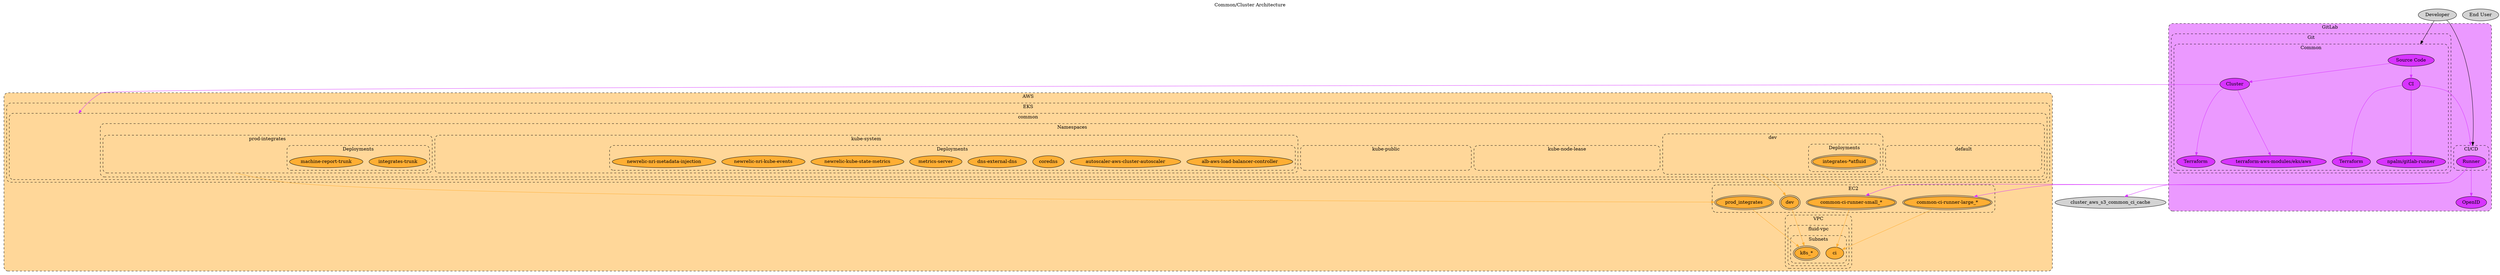 // SPDX-FileCopyrightText: 2022 Fluid Attacks <development@fluidattacks.com>
//
// SPDX-License-Identifier: MPL-2.0

digraph common {
  label="Common/Cluster Architecture"
  labelloc="t"
  compound="true"
  concentrate="true"
  scale="scalexy"

  node[style="filled"]
  graph[style="dashed,rounded"]

  subgraph cluster_aws {
    label="AWS"
    bgcolor="0.1 0.4 1.0"
    node[fillcolor="0.1 0.8 1.0"]

    subgraph cluster_aws_ec2 {
      label="EC2"

      aws_ec2_common_ci_runner_large[label="common-ci-runner-large_*" peripheries="2"]
      aws_ec2_common_ci_runner_small[label="common-ci-runner-small_*" peripheries="2"]
      aws_ec2_dev[label="dev" peripheries="2"]
      aws_ec2_prod_integrates[label="prod_integrates" peripheries="2"]
    }

    subgraph cluster_aws_eks {
      label="EKS"

      subgraph cluster_aws_eks_common {
        label="common"

        cluster_aws_eks_common[style="invis"]

        subgraph cluster_aws_eks_common_worker_groups {
          label="Worker Groups"
        }

        subgraph cluster_aws_eks_common_namespaces {
          label="Namespaces"

          subgraph cluster_aws_eks_common_namespaces_default {
            label="default"

            cluster_aws_eks_common_namespaces_default[style="invis"]
          }

          subgraph cluster_aws_eks_common_namespaces_dev {
            label="dev"

            subgraph cluster_aws_eks_common_namespaces_dev_deployments {
              label="Deployments"

              aws_eks_common_namespaces_dev_deployments_integrates_atfluid[label="integrates-*atfluid" peripheries="2"]
            }

            cluster_aws_eks_common_namespaces_dev[style="invis"]
          }

          subgraph cluster_aws_eks_common_namespaces_kube_node_lease {
            label="kube-node-lease"

            cluster_aws_eks_common_namespaces_kube_node_lease[style="invis"]
          }

          subgraph cluster_aws_eks_common_namespaces_kube_public {
            label="kube-public"

            cluster_aws_eks_common_namespaces_kube_public[style="invis"]
          }

          subgraph cluster_aws_eks_common_namespaces_kube_system {
            label="kube-system"

            subgraph cluster_aws_eks_common_namespaces_kube_system_deployments {
              label="Deployments"

              cluster_aws_eks_common_namespaces_kube_system_alb_aws_load_balancer_controller[label="alb-aws-load-balancer-controller"]
              cluster_aws_eks_common_namespaces_kube_system_autoscaler_aws_cluster_autoscaler[label="autoscaler-aws-cluster-autoscaler"]
              cluster_aws_eks_common_namespaces_kube_system_coredns[label="coredns"]
              cluster_aws_eks_common_namespaces_kube_system_dns_external_dns[label="dns-external-dns"]
              cluster_aws_eks_common_namespaces_kube_system_metrics_server[label="metrics-server"]
              cluster_aws_eks_common_namespaces_kube_system_newrelic_kube_state_metrics[label="newrelic-kube-state-metrics"]
              cluster_aws_eks_common_namespaces_kube_system_newrelic_nri_kube_events[label="newrelic-nri-kube-events"]
              cluster_aws_eks_common_namespaces_kube_system_newrelic_nri_metadata_injection[label="newrelic-nri-metadata-injection"]
            }

            cluster_aws_eks_common_namespaces_kube_system[style="invis"]
          }

          subgraph cluster_aws_eks_common_namespaces_prod_integrates {
            label="prod-integrates"

            subgraph cluster_aws_eks_common_namespaces_prod_integrates_deployments {
              label="Deployments"

              aws_eks_common_namespaces_prod_integrates_deployments_integrates_trunk[label="integrates-trunk"]
              aws_eks_common_namespaces_prod_integrates_deployments_machine_report_trunk[label="machine-report-trunk"]
            }

            cluster_aws_eks_common_namespaces_prod_integrates[style="invis"]
          }

        }
      }
    }

    subgraph cluster_aws_vpc {
      label="VPC"

      subgraph cluster_aws_vpc_fluid_vpc {
        label="fluid-vpc"

        subgraph cluster_aws_vpc_fluid_vpc_subnets {
          label="Subnets"

          cluster_aws_vpc_fluid_vpc_subnets_ci[label="ci"]
          cluster_aws_vpc_fluid_vpc_subnets_k8s[label="k8s_*", peripheries="2"]
        }
      }
    }
  }

  subgraph cluster_cloudflare {
    label="Cloudflare"
    bgcolor="0.6 0.4 1.0"
    node[fillcolor="0.6 0.8 1.0"]

  }

  subgraph cluster_gitlab {
    label="GitLab"
    bgcolor="0.8 0.4 1.0"
    node[fillcolor="0.8 0.8 1.0"]

    subgraph cluster_gitlab_git {
      label="Git"

      subgraph cluster_gitlab_git_common {
        label="Common"

        gitlab_git_common[label="Source Code"]
        gitlab_git_common_ci[label="CI"]
        gitlab_git_common_ci_terraform[label="Terraform"]
        gitlab_git_common_ci_terraform_npalm_gitlab_runner[label="npalm/gitlab-runner"]
        gitlab_git_common_cluster[label="Cluster"]
        gitlab_git_common_cluster_terraform[label="Terraform"]
        gitlab_git_common_cluster_terraform_terraform_aws_modules_eks_aws[label="terraform-aws-modules/eks/aws"]

      }
    }

    gitlab_open_id_provider[label="OpenID"]

    subgraph cluster_gitlab_ci_cd {
      label="CI/CD"

      gitlab_ci_cd_runner[label="Runner"]
    }
  }

  edge[color="0.1 0.8 1.0"]
  aws_ec2_common_ci_runner_large -> cluster_aws_vpc_fluid_vpc_subnets_ci[]
  aws_ec2_common_ci_runner_small -> cluster_aws_vpc_fluid_vpc_subnets_ci[]
  aws_ec2_dev -> cluster_aws_vpc_fluid_vpc_subnets_k8s[]
  aws_ec2_prod_integrates -> cluster_aws_vpc_fluid_vpc_subnets_k8s[]
  cluster_aws_eks_common_namespaces_dev -> aws_ec2_dev[ltail="cluster_aws_eks_common_namespaces_dev"]
  cluster_aws_eks_common_namespaces_prod_integrates -> aws_ec2_prod_integrates[ltail="cluster_aws_eks_common_namespaces_prod_integrates"]

  edge[color="0.6 0.8 1.0"]

  edge[color="0.8 0.8 1.0"]
  gitlab_ci_cd_runner -> aws_ec2_common_ci_runner_large[]
  gitlab_ci_cd_runner -> aws_ec2_common_ci_runner_small[]
  gitlab_ci_cd_runner -> cluster_aws_s3_common_ci_cache[]
  gitlab_ci_cd_runner -> gitlab_open_id_provider[]
  gitlab_git_common -> gitlab_git_common_ci[]
  gitlab_git_common -> gitlab_git_common_cluster[]
  gitlab_git_common_ci -> gitlab_ci_cd_runner[lhead="cluster_gitlab_ci_cd"]
  gitlab_git_common_ci -> gitlab_git_common_ci_terraform[]
  gitlab_git_common_ci -> gitlab_git_common_ci_terraform_npalm_gitlab_runner[]
  gitlab_git_common_cluster -> cluster_aws_eks_common[lhead="cluster_aws_eks_common"]
  gitlab_git_common_cluster -> gitlab_git_common_cluster_terraform[]
  gitlab_git_common_cluster -> gitlab_git_common_cluster_terraform_terraform_aws_modules_eks_aws[]

  node[fillcolor="/x11/lightgray"]
  customer[label="End User"]
  developer[label="Developer"]

  edge[color="/x11/black"]
  developer -> gitlab_ci_cd_runner[lhead="cluster_gitlab_ci_cd"]
  developer -> gitlab_git_common[lhead="cluster_gitlab_git_common"]
}
